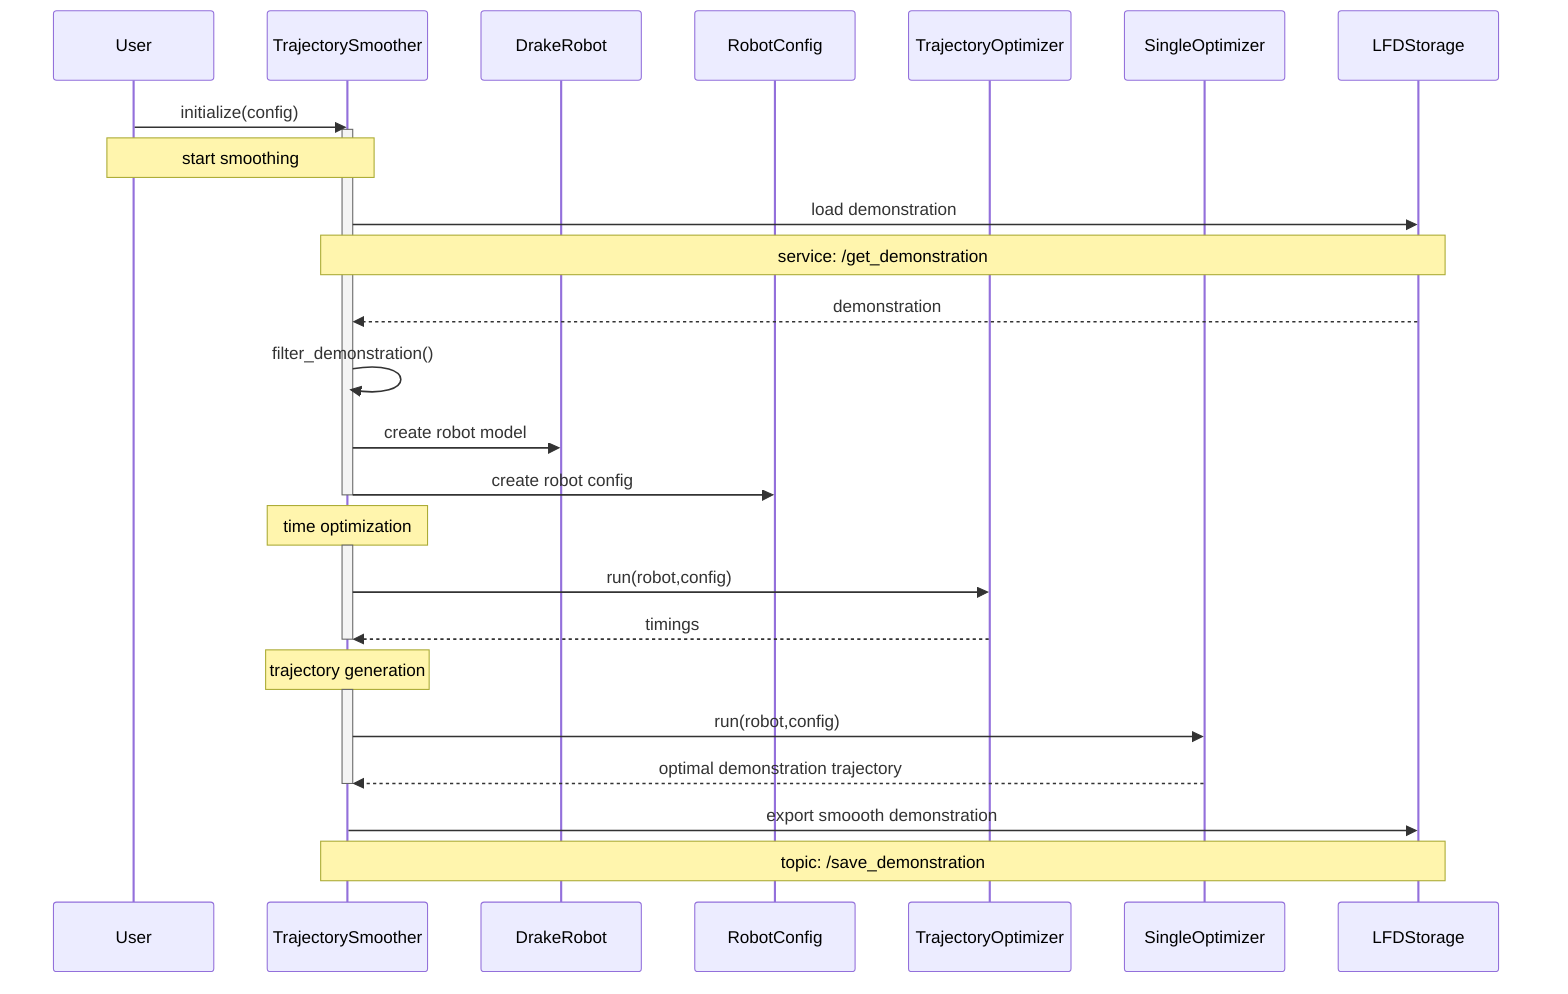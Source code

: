sequenceDiagram
    participant User
    participant TS as TrajectorySmoother
    participant DR as DrakeRobot
    participant RC as RobotConfig
    participant TO as TrajectoryOptimizer
    participant SO as SingleOptimizer
    participant LS as LFDStorage

    User ->> TS: initialize(config)
    activate TS
    Note over User,TS: start smoothing
    TS ->> LS: load demonstration
    Note over TS,LS: service: /get_demonstration
    LS -->> TS: demonstration
    TS ->> TS: filter_demonstration()
    TS ->> DR: create robot model
    TS ->> RC: create robot config
    deactivate TS
    Note over TS: time optimization
    activate TS
    TS ->> TO: run(robot,config)
    TO -->> TS: timings
    deactivate TS
    Note over TS: trajectory generation
    activate TS
    TS ->> SO: run(robot,config)
    SO -->> TS: optimal demonstration trajectory
    deactivate TS
    TS ->> LS: export smoooth demonstration
    Note over TS,LS: topic: /save_demonstration